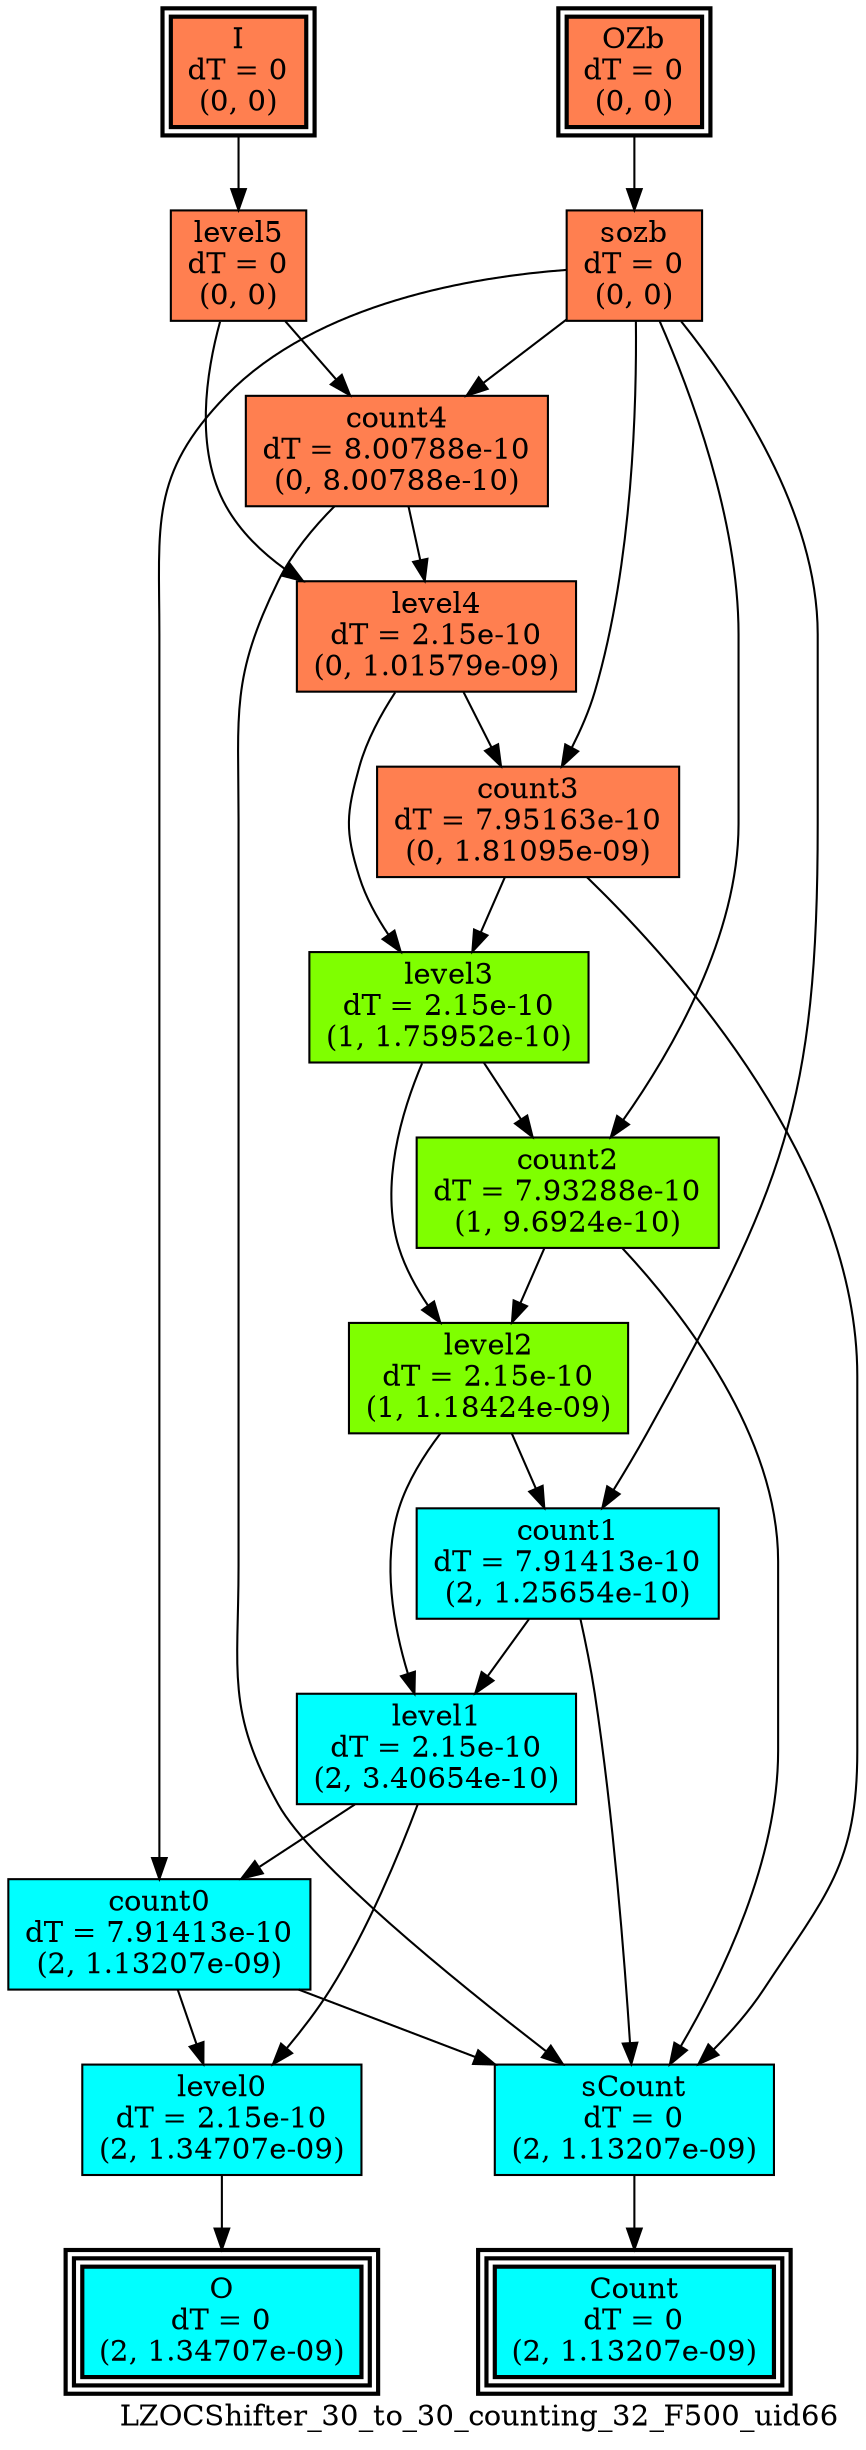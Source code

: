digraph LZOCShifter_30_to_30_counting_32_F500_uid66
{
	//graph drawing options
	label=LZOCShifter_30_to_30_counting_32_F500_uid66;
	labelloc=bottom;
	labeljust=right;
	ratio=auto;
	nodesep=0.25;
	ranksep=0.5;

	//input/output signals of operator LZOCShifter_30_to_30_counting_32_F500_uid66
	I__LZOCShifter_30_to_30_counting_32_F500_uid66 [ label="I\ndT = 0\n(0, 0)", shape=box, color=black, style="bold, filled", fillcolor=coral, peripheries=2 ];
	OZb__LZOCShifter_30_to_30_counting_32_F500_uid66 [ label="OZb\ndT = 0\n(0, 0)", shape=box, color=black, style="bold, filled", fillcolor=coral, peripheries=2 ];
	Count__LZOCShifter_30_to_30_counting_32_F500_uid66 [ label="Count\ndT = 0\n(2, 1.13207e-09)", shape=box, color=black, style="bold, filled", fillcolor=cyan, peripheries=3 ];
	O__LZOCShifter_30_to_30_counting_32_F500_uid66 [ label="O\ndT = 0\n(2, 1.34707e-09)", shape=box, color=black, style="bold, filled", fillcolor=cyan, peripheries=3 ];
	{rank=same I__LZOCShifter_30_to_30_counting_32_F500_uid66, OZb__LZOCShifter_30_to_30_counting_32_F500_uid66};
	{rank=same Count__LZOCShifter_30_to_30_counting_32_F500_uid66, O__LZOCShifter_30_to_30_counting_32_F500_uid66};
	//internal signals of operator LZOCShifter_30_to_30_counting_32_F500_uid66
	level5__LZOCShifter_30_to_30_counting_32_F500_uid66 [ label="level5\ndT = 0\n(0, 0)", shape=box, color=black, style=filled, fillcolor=coral, peripheries=1 ];
	sozb__LZOCShifter_30_to_30_counting_32_F500_uid66 [ label="sozb\ndT = 0\n(0, 0)", shape=box, color=black, style=filled, fillcolor=coral, peripheries=1 ];
	count4__LZOCShifter_30_to_30_counting_32_F500_uid66 [ label="count4\ndT = 8.00788e-10\n(0, 8.00788e-10)", shape=box, color=black, style=filled, fillcolor=coral, peripheries=1 ];
	level4__LZOCShifter_30_to_30_counting_32_F500_uid66 [ label="level4\ndT = 2.15e-10\n(0, 1.01579e-09)", shape=box, color=black, style=filled, fillcolor=coral, peripheries=1 ];
	count3__LZOCShifter_30_to_30_counting_32_F500_uid66 [ label="count3\ndT = 7.95163e-10\n(0, 1.81095e-09)", shape=box, color=black, style=filled, fillcolor=coral, peripheries=1 ];
	level3__LZOCShifter_30_to_30_counting_32_F500_uid66 [ label="level3\ndT = 2.15e-10\n(1, 1.75952e-10)", shape=box, color=black, style=filled, fillcolor=chartreuse, peripheries=1 ];
	count2__LZOCShifter_30_to_30_counting_32_F500_uid66 [ label="count2\ndT = 7.93288e-10\n(1, 9.6924e-10)", shape=box, color=black, style=filled, fillcolor=chartreuse, peripheries=1 ];
	level2__LZOCShifter_30_to_30_counting_32_F500_uid66 [ label="level2\ndT = 2.15e-10\n(1, 1.18424e-09)", shape=box, color=black, style=filled, fillcolor=chartreuse, peripheries=1 ];
	count1__LZOCShifter_30_to_30_counting_32_F500_uid66 [ label="count1\ndT = 7.91413e-10\n(2, 1.25654e-10)", shape=box, color=black, style=filled, fillcolor=cyan, peripheries=1 ];
	level1__LZOCShifter_30_to_30_counting_32_F500_uid66 [ label="level1\ndT = 2.15e-10\n(2, 3.40654e-10)", shape=box, color=black, style=filled, fillcolor=cyan, peripheries=1 ];
	count0__LZOCShifter_30_to_30_counting_32_F500_uid66 [ label="count0\ndT = 7.91413e-10\n(2, 1.13207e-09)", shape=box, color=black, style=filled, fillcolor=cyan, peripheries=1 ];
	level0__LZOCShifter_30_to_30_counting_32_F500_uid66 [ label="level0\ndT = 2.15e-10\n(2, 1.34707e-09)", shape=box, color=black, style=filled, fillcolor=cyan, peripheries=1 ];
	sCount__LZOCShifter_30_to_30_counting_32_F500_uid66 [ label="sCount\ndT = 0\n(2, 1.13207e-09)", shape=box, color=black, style=filled, fillcolor=cyan, peripheries=1 ];

	//subcomponents of operator LZOCShifter_30_to_30_counting_32_F500_uid66

	//input and internal signal connections of operator LZOCShifter_30_to_30_counting_32_F500_uid66
	I__LZOCShifter_30_to_30_counting_32_F500_uid66 -> level5__LZOCShifter_30_to_30_counting_32_F500_uid66 [ arrowhead=normal, arrowsize=1.0, arrowtail=normal, color=black, dir=forward  ];
	OZb__LZOCShifter_30_to_30_counting_32_F500_uid66 -> sozb__LZOCShifter_30_to_30_counting_32_F500_uid66 [ arrowhead=normal, arrowsize=1.0, arrowtail=normal, color=black, dir=forward  ];
	level5__LZOCShifter_30_to_30_counting_32_F500_uid66 -> count4__LZOCShifter_30_to_30_counting_32_F500_uid66 [ arrowhead=normal, arrowsize=1.0, arrowtail=normal, color=black, dir=forward  ];
	level5__LZOCShifter_30_to_30_counting_32_F500_uid66 -> level4__LZOCShifter_30_to_30_counting_32_F500_uid66 [ arrowhead=normal, arrowsize=1.0, arrowtail=normal, color=black, dir=forward  ];
	sozb__LZOCShifter_30_to_30_counting_32_F500_uid66 -> count4__LZOCShifter_30_to_30_counting_32_F500_uid66 [ arrowhead=normal, arrowsize=1.0, arrowtail=normal, color=black, dir=forward  ];
	sozb__LZOCShifter_30_to_30_counting_32_F500_uid66 -> count3__LZOCShifter_30_to_30_counting_32_F500_uid66 [ arrowhead=normal, arrowsize=1.0, arrowtail=normal, color=black, dir=forward  ];
	sozb__LZOCShifter_30_to_30_counting_32_F500_uid66 -> count2__LZOCShifter_30_to_30_counting_32_F500_uid66 [ arrowhead=normal, arrowsize=1.0, arrowtail=normal, color=black, dir=forward  ];
	sozb__LZOCShifter_30_to_30_counting_32_F500_uid66 -> count1__LZOCShifter_30_to_30_counting_32_F500_uid66 [ arrowhead=normal, arrowsize=1.0, arrowtail=normal, color=black, dir=forward  ];
	sozb__LZOCShifter_30_to_30_counting_32_F500_uid66 -> count0__LZOCShifter_30_to_30_counting_32_F500_uid66 [ arrowhead=normal, arrowsize=1.0, arrowtail=normal, color=black, dir=forward  ];
	count4__LZOCShifter_30_to_30_counting_32_F500_uid66 -> level4__LZOCShifter_30_to_30_counting_32_F500_uid66 [ arrowhead=normal, arrowsize=1.0, arrowtail=normal, color=black, dir=forward  ];
	count4__LZOCShifter_30_to_30_counting_32_F500_uid66 -> sCount__LZOCShifter_30_to_30_counting_32_F500_uid66 [ arrowhead=normal, arrowsize=1.0, arrowtail=normal, color=black, dir=forward  ];
	level4__LZOCShifter_30_to_30_counting_32_F500_uid66 -> count3__LZOCShifter_30_to_30_counting_32_F500_uid66 [ arrowhead=normal, arrowsize=1.0, arrowtail=normal, color=black, dir=forward  ];
	level4__LZOCShifter_30_to_30_counting_32_F500_uid66 -> level3__LZOCShifter_30_to_30_counting_32_F500_uid66 [ arrowhead=normal, arrowsize=1.0, arrowtail=normal, color=black, dir=forward  ];
	count3__LZOCShifter_30_to_30_counting_32_F500_uid66 -> level3__LZOCShifter_30_to_30_counting_32_F500_uid66 [ arrowhead=normal, arrowsize=1.0, arrowtail=normal, color=black, dir=forward  ];
	count3__LZOCShifter_30_to_30_counting_32_F500_uid66 -> sCount__LZOCShifter_30_to_30_counting_32_F500_uid66 [ arrowhead=normal, arrowsize=1.0, arrowtail=normal, color=black, dir=forward  ];
	level3__LZOCShifter_30_to_30_counting_32_F500_uid66 -> count2__LZOCShifter_30_to_30_counting_32_F500_uid66 [ arrowhead=normal, arrowsize=1.0, arrowtail=normal, color=black, dir=forward  ];
	level3__LZOCShifter_30_to_30_counting_32_F500_uid66 -> level2__LZOCShifter_30_to_30_counting_32_F500_uid66 [ arrowhead=normal, arrowsize=1.0, arrowtail=normal, color=black, dir=forward  ];
	count2__LZOCShifter_30_to_30_counting_32_F500_uid66 -> level2__LZOCShifter_30_to_30_counting_32_F500_uid66 [ arrowhead=normal, arrowsize=1.0, arrowtail=normal, color=black, dir=forward  ];
	count2__LZOCShifter_30_to_30_counting_32_F500_uid66 -> sCount__LZOCShifter_30_to_30_counting_32_F500_uid66 [ arrowhead=normal, arrowsize=1.0, arrowtail=normal, color=black, dir=forward  ];
	level2__LZOCShifter_30_to_30_counting_32_F500_uid66 -> count1__LZOCShifter_30_to_30_counting_32_F500_uid66 [ arrowhead=normal, arrowsize=1.0, arrowtail=normal, color=black, dir=forward  ];
	level2__LZOCShifter_30_to_30_counting_32_F500_uid66 -> level1__LZOCShifter_30_to_30_counting_32_F500_uid66 [ arrowhead=normal, arrowsize=1.0, arrowtail=normal, color=black, dir=forward  ];
	count1__LZOCShifter_30_to_30_counting_32_F500_uid66 -> level1__LZOCShifter_30_to_30_counting_32_F500_uid66 [ arrowhead=normal, arrowsize=1.0, arrowtail=normal, color=black, dir=forward  ];
	count1__LZOCShifter_30_to_30_counting_32_F500_uid66 -> sCount__LZOCShifter_30_to_30_counting_32_F500_uid66 [ arrowhead=normal, arrowsize=1.0, arrowtail=normal, color=black, dir=forward  ];
	level1__LZOCShifter_30_to_30_counting_32_F500_uid66 -> count0__LZOCShifter_30_to_30_counting_32_F500_uid66 [ arrowhead=normal, arrowsize=1.0, arrowtail=normal, color=black, dir=forward  ];
	level1__LZOCShifter_30_to_30_counting_32_F500_uid66 -> level0__LZOCShifter_30_to_30_counting_32_F500_uid66 [ arrowhead=normal, arrowsize=1.0, arrowtail=normal, color=black, dir=forward  ];
	count0__LZOCShifter_30_to_30_counting_32_F500_uid66 -> level0__LZOCShifter_30_to_30_counting_32_F500_uid66 [ arrowhead=normal, arrowsize=1.0, arrowtail=normal, color=black, dir=forward  ];
	count0__LZOCShifter_30_to_30_counting_32_F500_uid66 -> sCount__LZOCShifter_30_to_30_counting_32_F500_uid66 [ arrowhead=normal, arrowsize=1.0, arrowtail=normal, color=black, dir=forward  ];
	level0__LZOCShifter_30_to_30_counting_32_F500_uid66 -> O__LZOCShifter_30_to_30_counting_32_F500_uid66 [ arrowhead=normal, arrowsize=1.0, arrowtail=normal, color=black, dir=forward  ];
	sCount__LZOCShifter_30_to_30_counting_32_F500_uid66 -> Count__LZOCShifter_30_to_30_counting_32_F500_uid66 [ arrowhead=normal, arrowsize=1.0, arrowtail=normal, color=black, dir=forward  ];
}

